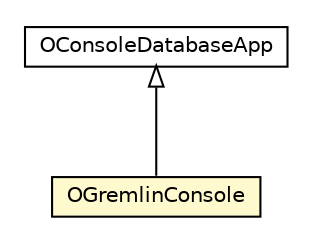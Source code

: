 #!/usr/local/bin/dot
#
# Class diagram 
# Generated by UMLGraph version R5_6-24-gf6e263 (http://www.umlgraph.org/)
#

digraph G {
	edge [fontname="Helvetica",fontsize=10,labelfontname="Helvetica",labelfontsize=10];
	node [fontname="Helvetica",fontsize=10,shape=plaintext];
	nodesep=0.25;
	ranksep=0.5;
	// com.orientechnologies.orient.console.OConsoleDatabaseApp
	c1865049 [label=<<table title="com.orientechnologies.orient.console.OConsoleDatabaseApp" border="0" cellborder="1" cellspacing="0" cellpadding="2" port="p" href="../../console/OConsoleDatabaseApp.html">
		<tr><td><table border="0" cellspacing="0" cellpadding="1">
<tr><td align="center" balign="center"> OConsoleDatabaseApp </td></tr>
		</table></td></tr>
		</table>>, URL="../../console/OConsoleDatabaseApp.html", fontname="Helvetica", fontcolor="black", fontsize=10.0];
	// com.orientechnologies.orient.graph.console.OGremlinConsole
	c1865335 [label=<<table title="com.orientechnologies.orient.graph.console.OGremlinConsole" border="0" cellborder="1" cellspacing="0" cellpadding="2" port="p" bgcolor="lemonChiffon" href="./OGremlinConsole.html">
		<tr><td><table border="0" cellspacing="0" cellpadding="1">
<tr><td align="center" balign="center"> OGremlinConsole </td></tr>
		</table></td></tr>
		</table>>, URL="./OGremlinConsole.html", fontname="Helvetica", fontcolor="black", fontsize=10.0];
	//com.orientechnologies.orient.graph.console.OGremlinConsole extends com.orientechnologies.orient.console.OConsoleDatabaseApp
	c1865049:p -> c1865335:p [dir=back,arrowtail=empty];
}

